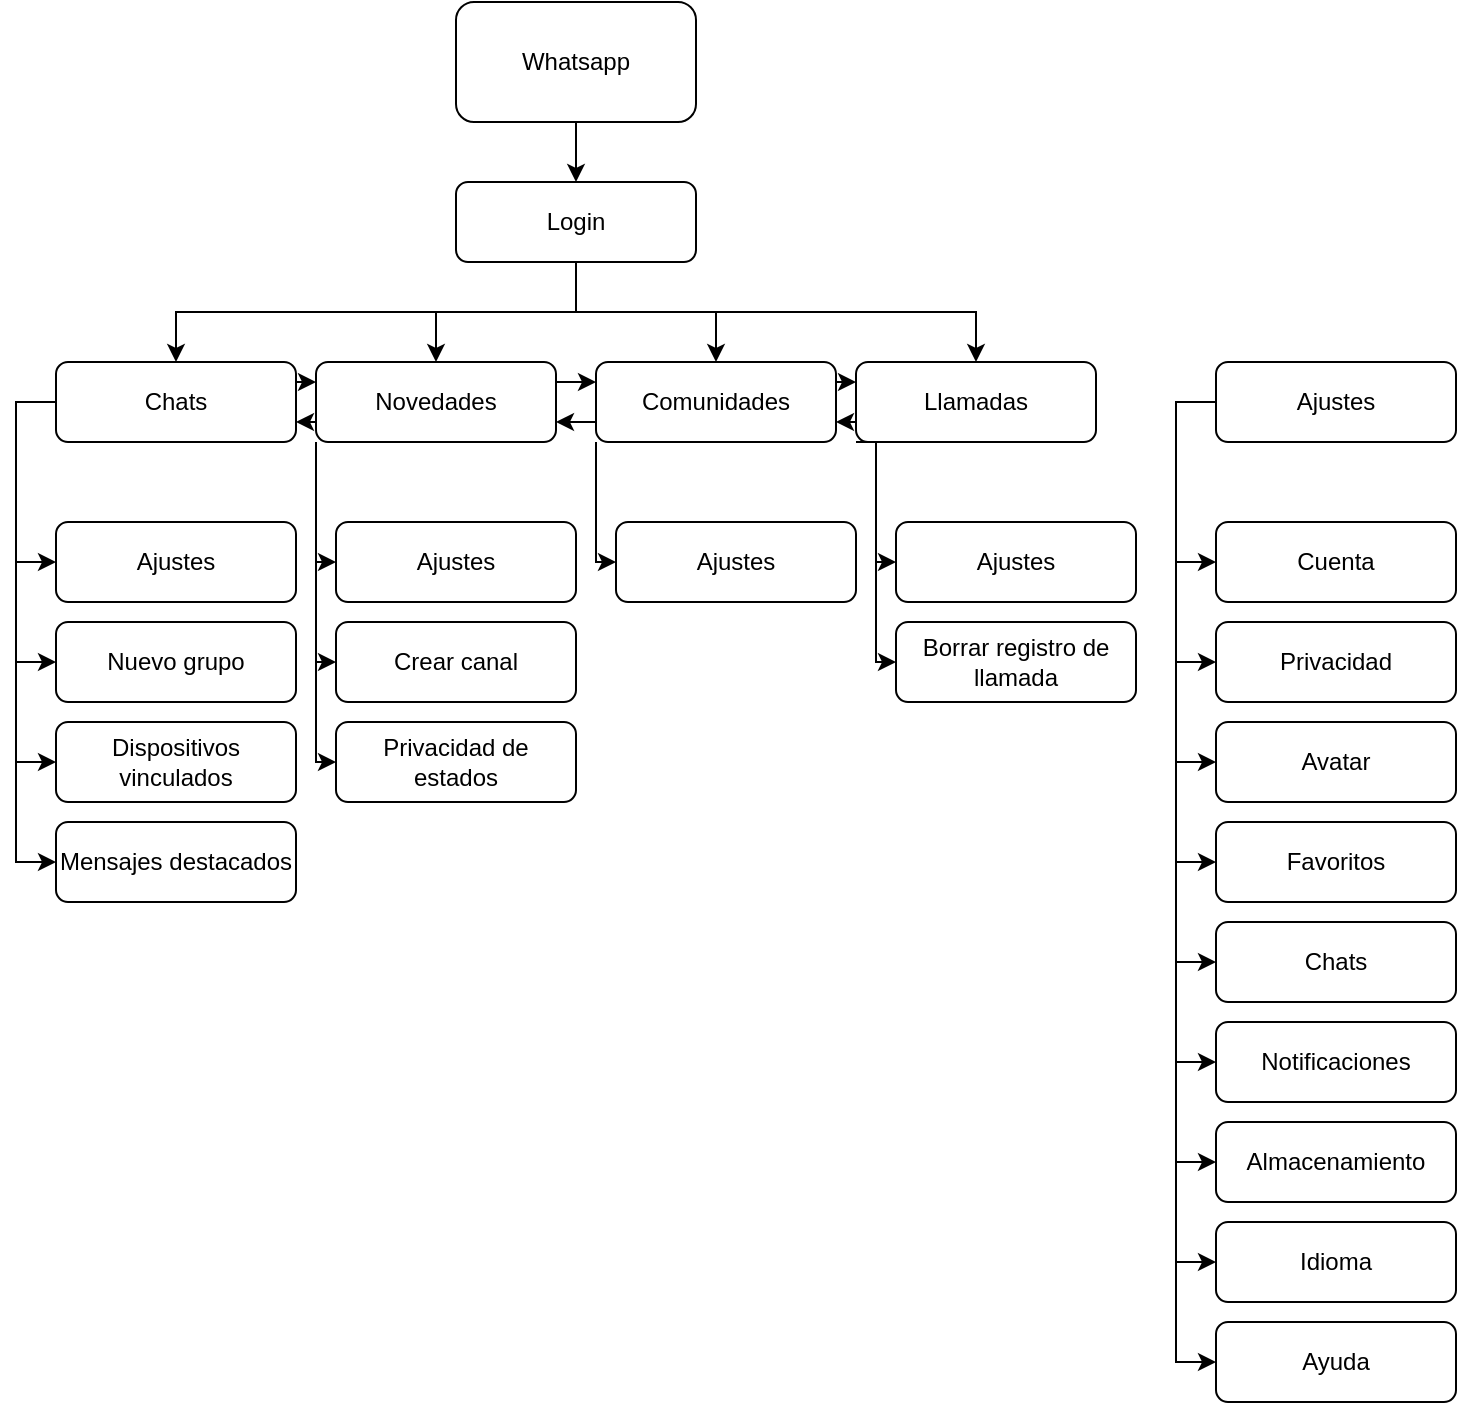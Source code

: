 <mxfile version="24.7.16">
  <diagram name="Página-1" id="yD-inxD6nmDjdUzXBhRH">
    <mxGraphModel dx="1434" dy="796" grid="1" gridSize="10" guides="1" tooltips="1" connect="1" arrows="1" fold="1" page="1" pageScale="1" pageWidth="827" pageHeight="1169" math="0" shadow="0">
      <root>
        <mxCell id="0" />
        <mxCell id="1" parent="0" />
        <mxCell id="qzWMwOuUwwzUd_5yE568-10" style="edgeStyle=orthogonalEdgeStyle;rounded=0;orthogonalLoop=1;jettySize=auto;html=1;exitX=0.5;exitY=1;exitDx=0;exitDy=0;entryX=0.5;entryY=0;entryDx=0;entryDy=0;" edge="1" parent="1" source="qzWMwOuUwwzUd_5yE568-2" target="qzWMwOuUwwzUd_5yE568-8">
          <mxGeometry relative="1" as="geometry" />
        </mxCell>
        <mxCell id="qzWMwOuUwwzUd_5yE568-12" style="edgeStyle=orthogonalEdgeStyle;rounded=0;orthogonalLoop=1;jettySize=auto;html=1;exitX=0.5;exitY=1;exitDx=0;exitDy=0;entryX=0.5;entryY=0;entryDx=0;entryDy=0;" edge="1" parent="1" source="qzWMwOuUwwzUd_5yE568-2" target="qzWMwOuUwwzUd_5yE568-11">
          <mxGeometry relative="1" as="geometry" />
        </mxCell>
        <mxCell id="qzWMwOuUwwzUd_5yE568-14" style="edgeStyle=orthogonalEdgeStyle;rounded=0;orthogonalLoop=1;jettySize=auto;html=1;exitX=0.5;exitY=1;exitDx=0;exitDy=0;entryX=0.5;entryY=0;entryDx=0;entryDy=0;" edge="1" parent="1" source="qzWMwOuUwwzUd_5yE568-2" target="qzWMwOuUwwzUd_5yE568-13">
          <mxGeometry relative="1" as="geometry" />
        </mxCell>
        <mxCell id="qzWMwOuUwwzUd_5yE568-16" style="edgeStyle=orthogonalEdgeStyle;rounded=0;orthogonalLoop=1;jettySize=auto;html=1;exitX=0.5;exitY=1;exitDx=0;exitDy=0;entryX=0.5;entryY=0;entryDx=0;entryDy=0;" edge="1" parent="1" source="qzWMwOuUwwzUd_5yE568-2" target="qzWMwOuUwwzUd_5yE568-15">
          <mxGeometry relative="1" as="geometry" />
        </mxCell>
        <mxCell id="qzWMwOuUwwzUd_5yE568-2" value="Login" style="rounded=1;whiteSpace=wrap;html=1;" vertex="1" parent="1">
          <mxGeometry x="270" y="210" width="120" height="40" as="geometry" />
        </mxCell>
        <mxCell id="qzWMwOuUwwzUd_5yE568-5" style="edgeStyle=orthogonalEdgeStyle;rounded=0;orthogonalLoop=1;jettySize=auto;html=1;exitX=0.5;exitY=1;exitDx=0;exitDy=0;entryX=0.5;entryY=0;entryDx=0;entryDy=0;" edge="1" parent="1" source="qzWMwOuUwwzUd_5yE568-4" target="qzWMwOuUwwzUd_5yE568-2">
          <mxGeometry relative="1" as="geometry" />
        </mxCell>
        <mxCell id="qzWMwOuUwwzUd_5yE568-4" value="Whatsapp" style="rounded=1;whiteSpace=wrap;html=1;" vertex="1" parent="1">
          <mxGeometry x="270" y="120" width="120" height="60" as="geometry" />
        </mxCell>
        <mxCell id="qzWMwOuUwwzUd_5yE568-18" style="edgeStyle=orthogonalEdgeStyle;rounded=0;orthogonalLoop=1;jettySize=auto;html=1;exitX=0;exitY=0.5;exitDx=0;exitDy=0;entryX=0;entryY=0.5;entryDx=0;entryDy=0;" edge="1" parent="1" source="qzWMwOuUwwzUd_5yE568-8" target="qzWMwOuUwwzUd_5yE568-17">
          <mxGeometry relative="1" as="geometry" />
        </mxCell>
        <mxCell id="qzWMwOuUwwzUd_5yE568-20" style="edgeStyle=orthogonalEdgeStyle;rounded=0;orthogonalLoop=1;jettySize=auto;html=1;exitX=0;exitY=0.5;exitDx=0;exitDy=0;entryX=0;entryY=0.5;entryDx=0;entryDy=0;" edge="1" parent="1" source="qzWMwOuUwwzUd_5yE568-8" target="qzWMwOuUwwzUd_5yE568-19">
          <mxGeometry relative="1" as="geometry" />
        </mxCell>
        <mxCell id="qzWMwOuUwwzUd_5yE568-23" style="edgeStyle=orthogonalEdgeStyle;rounded=0;orthogonalLoop=1;jettySize=auto;html=1;exitX=0;exitY=0.5;exitDx=0;exitDy=0;entryX=0;entryY=0.5;entryDx=0;entryDy=0;" edge="1" parent="1" source="qzWMwOuUwwzUd_5yE568-8" target="qzWMwOuUwwzUd_5yE568-21">
          <mxGeometry relative="1" as="geometry" />
        </mxCell>
        <mxCell id="qzWMwOuUwwzUd_5yE568-24" style="edgeStyle=orthogonalEdgeStyle;rounded=0;orthogonalLoop=1;jettySize=auto;html=1;exitX=0;exitY=0.5;exitDx=0;exitDy=0;entryX=0;entryY=0.5;entryDx=0;entryDy=0;" edge="1" parent="1" source="qzWMwOuUwwzUd_5yE568-8" target="qzWMwOuUwwzUd_5yE568-22">
          <mxGeometry relative="1" as="geometry" />
        </mxCell>
        <mxCell id="qzWMwOuUwwzUd_5yE568-25" style="edgeStyle=orthogonalEdgeStyle;rounded=0;orthogonalLoop=1;jettySize=auto;html=1;exitX=1;exitY=0.25;exitDx=0;exitDy=0;entryX=0;entryY=0.25;entryDx=0;entryDy=0;" edge="1" parent="1" source="qzWMwOuUwwzUd_5yE568-8" target="qzWMwOuUwwzUd_5yE568-11">
          <mxGeometry relative="1" as="geometry" />
        </mxCell>
        <mxCell id="qzWMwOuUwwzUd_5yE568-8" value="Chats" style="rounded=1;whiteSpace=wrap;html=1;" vertex="1" parent="1">
          <mxGeometry x="70" y="300" width="120" height="40" as="geometry" />
        </mxCell>
        <mxCell id="qzWMwOuUwwzUd_5yE568-26" style="edgeStyle=orthogonalEdgeStyle;rounded=0;orthogonalLoop=1;jettySize=auto;html=1;exitX=0;exitY=0.75;exitDx=0;exitDy=0;entryX=1;entryY=0.75;entryDx=0;entryDy=0;" edge="1" parent="1" source="qzWMwOuUwwzUd_5yE568-11" target="qzWMwOuUwwzUd_5yE568-8">
          <mxGeometry relative="1" as="geometry" />
        </mxCell>
        <mxCell id="qzWMwOuUwwzUd_5yE568-27" style="edgeStyle=orthogonalEdgeStyle;rounded=0;orthogonalLoop=1;jettySize=auto;html=1;exitX=1;exitY=0.25;exitDx=0;exitDy=0;entryX=0;entryY=0.25;entryDx=0;entryDy=0;" edge="1" parent="1" source="qzWMwOuUwwzUd_5yE568-11" target="qzWMwOuUwwzUd_5yE568-13">
          <mxGeometry relative="1" as="geometry" />
        </mxCell>
        <mxCell id="qzWMwOuUwwzUd_5yE568-36" style="edgeStyle=orthogonalEdgeStyle;rounded=0;orthogonalLoop=1;jettySize=auto;html=1;exitX=0;exitY=1;exitDx=0;exitDy=0;entryX=0;entryY=0.5;entryDx=0;entryDy=0;" edge="1" parent="1" source="qzWMwOuUwwzUd_5yE568-11" target="qzWMwOuUwwzUd_5yE568-32">
          <mxGeometry relative="1" as="geometry">
            <Array as="points">
              <mxPoint x="200" y="400" />
            </Array>
          </mxGeometry>
        </mxCell>
        <mxCell id="qzWMwOuUwwzUd_5yE568-37" style="edgeStyle=orthogonalEdgeStyle;rounded=0;orthogonalLoop=1;jettySize=auto;html=1;exitX=0;exitY=1;exitDx=0;exitDy=0;entryX=0;entryY=0.5;entryDx=0;entryDy=0;" edge="1" parent="1" source="qzWMwOuUwwzUd_5yE568-11" target="qzWMwOuUwwzUd_5yE568-33">
          <mxGeometry relative="1" as="geometry">
            <Array as="points">
              <mxPoint x="200" y="450" />
            </Array>
          </mxGeometry>
        </mxCell>
        <mxCell id="qzWMwOuUwwzUd_5yE568-38" style="edgeStyle=orthogonalEdgeStyle;rounded=0;orthogonalLoop=1;jettySize=auto;html=1;exitX=0;exitY=1;exitDx=0;exitDy=0;entryX=0;entryY=0.5;entryDx=0;entryDy=0;" edge="1" parent="1" source="qzWMwOuUwwzUd_5yE568-11" target="qzWMwOuUwwzUd_5yE568-34">
          <mxGeometry relative="1" as="geometry">
            <Array as="points">
              <mxPoint x="200" y="500" />
            </Array>
          </mxGeometry>
        </mxCell>
        <mxCell id="qzWMwOuUwwzUd_5yE568-11" value="Novedades" style="rounded=1;whiteSpace=wrap;html=1;" vertex="1" parent="1">
          <mxGeometry x="200" y="300" width="120" height="40" as="geometry" />
        </mxCell>
        <mxCell id="qzWMwOuUwwzUd_5yE568-28" style="edgeStyle=orthogonalEdgeStyle;rounded=0;orthogonalLoop=1;jettySize=auto;html=1;exitX=0;exitY=0.75;exitDx=0;exitDy=0;entryX=1;entryY=0.75;entryDx=0;entryDy=0;" edge="1" parent="1" source="qzWMwOuUwwzUd_5yE568-13" target="qzWMwOuUwwzUd_5yE568-11">
          <mxGeometry relative="1" as="geometry" />
        </mxCell>
        <mxCell id="qzWMwOuUwwzUd_5yE568-30" style="edgeStyle=orthogonalEdgeStyle;rounded=0;orthogonalLoop=1;jettySize=auto;html=1;exitX=1;exitY=0.25;exitDx=0;exitDy=0;entryX=0;entryY=0.25;entryDx=0;entryDy=0;" edge="1" parent="1" source="qzWMwOuUwwzUd_5yE568-13" target="qzWMwOuUwwzUd_5yE568-15">
          <mxGeometry relative="1" as="geometry" />
        </mxCell>
        <mxCell id="qzWMwOuUwwzUd_5yE568-41" style="edgeStyle=orthogonalEdgeStyle;rounded=0;orthogonalLoop=1;jettySize=auto;html=1;exitX=0;exitY=1;exitDx=0;exitDy=0;entryX=0;entryY=0.5;entryDx=0;entryDy=0;" edge="1" parent="1" source="qzWMwOuUwwzUd_5yE568-13" target="qzWMwOuUwwzUd_5yE568-40">
          <mxGeometry relative="1" as="geometry">
            <Array as="points">
              <mxPoint x="340" y="400" />
            </Array>
          </mxGeometry>
        </mxCell>
        <mxCell id="qzWMwOuUwwzUd_5yE568-13" value="Comunidades" style="rounded=1;whiteSpace=wrap;html=1;" vertex="1" parent="1">
          <mxGeometry x="340" y="300" width="120" height="40" as="geometry" />
        </mxCell>
        <mxCell id="qzWMwOuUwwzUd_5yE568-31" style="edgeStyle=orthogonalEdgeStyle;rounded=0;orthogonalLoop=1;jettySize=auto;html=1;exitX=0;exitY=0.75;exitDx=0;exitDy=0;entryX=1;entryY=0.75;entryDx=0;entryDy=0;" edge="1" parent="1" source="qzWMwOuUwwzUd_5yE568-15" target="qzWMwOuUwwzUd_5yE568-13">
          <mxGeometry relative="1" as="geometry" />
        </mxCell>
        <mxCell id="qzWMwOuUwwzUd_5yE568-43" style="edgeStyle=orthogonalEdgeStyle;rounded=0;orthogonalLoop=1;jettySize=auto;html=1;exitX=0;exitY=1;exitDx=0;exitDy=0;entryX=0;entryY=0.5;entryDx=0;entryDy=0;" edge="1" parent="1" source="qzWMwOuUwwzUd_5yE568-15" target="qzWMwOuUwwzUd_5yE568-42">
          <mxGeometry relative="1" as="geometry">
            <Array as="points">
              <mxPoint x="480" y="340" />
              <mxPoint x="480" y="400" />
            </Array>
          </mxGeometry>
        </mxCell>
        <mxCell id="qzWMwOuUwwzUd_5yE568-45" style="edgeStyle=orthogonalEdgeStyle;rounded=0;orthogonalLoop=1;jettySize=auto;html=1;exitX=0;exitY=1;exitDx=0;exitDy=0;entryX=0;entryY=0.5;entryDx=0;entryDy=0;" edge="1" parent="1" source="qzWMwOuUwwzUd_5yE568-15" target="qzWMwOuUwwzUd_5yE568-44">
          <mxGeometry relative="1" as="geometry">
            <Array as="points">
              <mxPoint x="480" y="340" />
              <mxPoint x="480" y="450" />
            </Array>
          </mxGeometry>
        </mxCell>
        <mxCell id="qzWMwOuUwwzUd_5yE568-15" value="Llamadas" style="rounded=1;whiteSpace=wrap;html=1;" vertex="1" parent="1">
          <mxGeometry x="470" y="300" width="120" height="40" as="geometry" />
        </mxCell>
        <mxCell id="qzWMwOuUwwzUd_5yE568-17" value="Ajustes" style="rounded=1;whiteSpace=wrap;html=1;" vertex="1" parent="1">
          <mxGeometry x="70" y="380" width="120" height="40" as="geometry" />
        </mxCell>
        <mxCell id="qzWMwOuUwwzUd_5yE568-19" value="Nuevo grupo" style="rounded=1;whiteSpace=wrap;html=1;" vertex="1" parent="1">
          <mxGeometry x="70" y="430" width="120" height="40" as="geometry" />
        </mxCell>
        <mxCell id="qzWMwOuUwwzUd_5yE568-21" value="Dispositivos vinculados" style="rounded=1;whiteSpace=wrap;html=1;" vertex="1" parent="1">
          <mxGeometry x="70" y="480" width="120" height="40" as="geometry" />
        </mxCell>
        <mxCell id="qzWMwOuUwwzUd_5yE568-22" value="Mensajes destacados" style="rounded=1;whiteSpace=wrap;html=1;" vertex="1" parent="1">
          <mxGeometry x="70" y="530" width="120" height="40" as="geometry" />
        </mxCell>
        <mxCell id="qzWMwOuUwwzUd_5yE568-32" value="Ajustes" style="rounded=1;whiteSpace=wrap;html=1;" vertex="1" parent="1">
          <mxGeometry x="210" y="380" width="120" height="40" as="geometry" />
        </mxCell>
        <mxCell id="qzWMwOuUwwzUd_5yE568-33" value="Crear canal" style="rounded=1;whiteSpace=wrap;html=1;" vertex="1" parent="1">
          <mxGeometry x="210" y="430" width="120" height="40" as="geometry" />
        </mxCell>
        <mxCell id="qzWMwOuUwwzUd_5yE568-34" value="Privacidad de estados" style="rounded=1;whiteSpace=wrap;html=1;" vertex="1" parent="1">
          <mxGeometry x="210" y="480" width="120" height="40" as="geometry" />
        </mxCell>
        <mxCell id="qzWMwOuUwwzUd_5yE568-40" value="Ajustes" style="rounded=1;whiteSpace=wrap;html=1;" vertex="1" parent="1">
          <mxGeometry x="350" y="380" width="120" height="40" as="geometry" />
        </mxCell>
        <mxCell id="qzWMwOuUwwzUd_5yE568-42" value="Ajustes" style="rounded=1;whiteSpace=wrap;html=1;" vertex="1" parent="1">
          <mxGeometry x="490" y="380" width="120" height="40" as="geometry" />
        </mxCell>
        <mxCell id="qzWMwOuUwwzUd_5yE568-44" value="Borrar registro de llamada" style="rounded=1;whiteSpace=wrap;html=1;" vertex="1" parent="1">
          <mxGeometry x="490" y="430" width="120" height="40" as="geometry" />
        </mxCell>
        <mxCell id="qzWMwOuUwwzUd_5yE568-56" style="edgeStyle=orthogonalEdgeStyle;rounded=0;orthogonalLoop=1;jettySize=auto;html=1;exitX=0;exitY=0.5;exitDx=0;exitDy=0;entryX=0;entryY=0.5;entryDx=0;entryDy=0;" edge="1" parent="1" source="qzWMwOuUwwzUd_5yE568-46" target="qzWMwOuUwwzUd_5yE568-47">
          <mxGeometry relative="1" as="geometry" />
        </mxCell>
        <mxCell id="qzWMwOuUwwzUd_5yE568-57" style="edgeStyle=orthogonalEdgeStyle;rounded=0;orthogonalLoop=1;jettySize=auto;html=1;exitX=0;exitY=0.5;exitDx=0;exitDy=0;entryX=0;entryY=0.5;entryDx=0;entryDy=0;" edge="1" parent="1" source="qzWMwOuUwwzUd_5yE568-46" target="qzWMwOuUwwzUd_5yE568-48">
          <mxGeometry relative="1" as="geometry" />
        </mxCell>
        <mxCell id="qzWMwOuUwwzUd_5yE568-58" style="edgeStyle=orthogonalEdgeStyle;rounded=0;orthogonalLoop=1;jettySize=auto;html=1;exitX=0;exitY=0.5;exitDx=0;exitDy=0;entryX=0;entryY=0.5;entryDx=0;entryDy=0;" edge="1" parent="1" source="qzWMwOuUwwzUd_5yE568-46" target="qzWMwOuUwwzUd_5yE568-49">
          <mxGeometry relative="1" as="geometry" />
        </mxCell>
        <mxCell id="qzWMwOuUwwzUd_5yE568-59" style="edgeStyle=orthogonalEdgeStyle;rounded=0;orthogonalLoop=1;jettySize=auto;html=1;exitX=0;exitY=0.5;exitDx=0;exitDy=0;entryX=0;entryY=0.5;entryDx=0;entryDy=0;" edge="1" parent="1" source="qzWMwOuUwwzUd_5yE568-46" target="qzWMwOuUwwzUd_5yE568-55">
          <mxGeometry relative="1" as="geometry" />
        </mxCell>
        <mxCell id="qzWMwOuUwwzUd_5yE568-60" style="edgeStyle=orthogonalEdgeStyle;rounded=0;orthogonalLoop=1;jettySize=auto;html=1;exitX=0;exitY=0.5;exitDx=0;exitDy=0;entryX=0;entryY=0.5;entryDx=0;entryDy=0;" edge="1" parent="1" source="qzWMwOuUwwzUd_5yE568-46" target="qzWMwOuUwwzUd_5yE568-54">
          <mxGeometry relative="1" as="geometry" />
        </mxCell>
        <mxCell id="qzWMwOuUwwzUd_5yE568-61" style="edgeStyle=orthogonalEdgeStyle;rounded=0;orthogonalLoop=1;jettySize=auto;html=1;exitX=0;exitY=0.5;exitDx=0;exitDy=0;entryX=0;entryY=0.5;entryDx=0;entryDy=0;" edge="1" parent="1" source="qzWMwOuUwwzUd_5yE568-46" target="qzWMwOuUwwzUd_5yE568-53">
          <mxGeometry relative="1" as="geometry" />
        </mxCell>
        <mxCell id="qzWMwOuUwwzUd_5yE568-62" style="edgeStyle=orthogonalEdgeStyle;rounded=0;orthogonalLoop=1;jettySize=auto;html=1;exitX=0;exitY=0.5;exitDx=0;exitDy=0;entryX=0;entryY=0.5;entryDx=0;entryDy=0;" edge="1" parent="1" source="qzWMwOuUwwzUd_5yE568-46" target="qzWMwOuUwwzUd_5yE568-52">
          <mxGeometry relative="1" as="geometry" />
        </mxCell>
        <mxCell id="qzWMwOuUwwzUd_5yE568-63" style="edgeStyle=orthogonalEdgeStyle;rounded=0;orthogonalLoop=1;jettySize=auto;html=1;exitX=0;exitY=0.5;exitDx=0;exitDy=0;entryX=0;entryY=0.5;entryDx=0;entryDy=0;" edge="1" parent="1" source="qzWMwOuUwwzUd_5yE568-46" target="qzWMwOuUwwzUd_5yE568-51">
          <mxGeometry relative="1" as="geometry" />
        </mxCell>
        <mxCell id="qzWMwOuUwwzUd_5yE568-64" style="edgeStyle=orthogonalEdgeStyle;rounded=0;orthogonalLoop=1;jettySize=auto;html=1;exitX=0;exitY=0.5;exitDx=0;exitDy=0;entryX=0;entryY=0.5;entryDx=0;entryDy=0;" edge="1" parent="1" source="qzWMwOuUwwzUd_5yE568-46" target="qzWMwOuUwwzUd_5yE568-50">
          <mxGeometry relative="1" as="geometry" />
        </mxCell>
        <mxCell id="qzWMwOuUwwzUd_5yE568-46" value="Ajustes" style="rounded=1;whiteSpace=wrap;html=1;" vertex="1" parent="1">
          <mxGeometry x="650" y="300" width="120" height="40" as="geometry" />
        </mxCell>
        <mxCell id="qzWMwOuUwwzUd_5yE568-47" value="Cuenta" style="rounded=1;whiteSpace=wrap;html=1;" vertex="1" parent="1">
          <mxGeometry x="650" y="380" width="120" height="40" as="geometry" />
        </mxCell>
        <mxCell id="qzWMwOuUwwzUd_5yE568-48" value="Privacidad" style="rounded=1;whiteSpace=wrap;html=1;" vertex="1" parent="1">
          <mxGeometry x="650" y="430" width="120" height="40" as="geometry" />
        </mxCell>
        <mxCell id="qzWMwOuUwwzUd_5yE568-49" value="Avatar" style="rounded=1;whiteSpace=wrap;html=1;" vertex="1" parent="1">
          <mxGeometry x="650" y="480" width="120" height="40" as="geometry" />
        </mxCell>
        <mxCell id="qzWMwOuUwwzUd_5yE568-50" value="Favoritos" style="rounded=1;whiteSpace=wrap;html=1;" vertex="1" parent="1">
          <mxGeometry x="650" y="530" width="120" height="40" as="geometry" />
        </mxCell>
        <mxCell id="qzWMwOuUwwzUd_5yE568-51" value="Chats" style="rounded=1;whiteSpace=wrap;html=1;" vertex="1" parent="1">
          <mxGeometry x="650" y="580" width="120" height="40" as="geometry" />
        </mxCell>
        <mxCell id="qzWMwOuUwwzUd_5yE568-52" value="&lt;div&gt;Notificaciones&lt;/div&gt;" style="rounded=1;whiteSpace=wrap;html=1;" vertex="1" parent="1">
          <mxGeometry x="650" y="630" width="120" height="40" as="geometry" />
        </mxCell>
        <mxCell id="qzWMwOuUwwzUd_5yE568-53" value="Almacenamiento" style="rounded=1;whiteSpace=wrap;html=1;" vertex="1" parent="1">
          <mxGeometry x="650" y="680" width="120" height="40" as="geometry" />
        </mxCell>
        <mxCell id="qzWMwOuUwwzUd_5yE568-54" value="Idioma" style="rounded=1;whiteSpace=wrap;html=1;" vertex="1" parent="1">
          <mxGeometry x="650" y="730" width="120" height="40" as="geometry" />
        </mxCell>
        <mxCell id="qzWMwOuUwwzUd_5yE568-55" value="Ayuda" style="rounded=1;whiteSpace=wrap;html=1;" vertex="1" parent="1">
          <mxGeometry x="650" y="780" width="120" height="40" as="geometry" />
        </mxCell>
      </root>
    </mxGraphModel>
  </diagram>
</mxfile>
